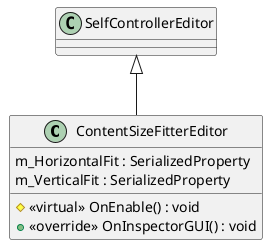 @startuml
class ContentSizeFitterEditor {
    m_HorizontalFit : SerializedProperty
    m_VerticalFit : SerializedProperty
    # <<virtual>> OnEnable() : void
    + <<override>> OnInspectorGUI() : void
}
SelfControllerEditor <|-- ContentSizeFitterEditor
@enduml
